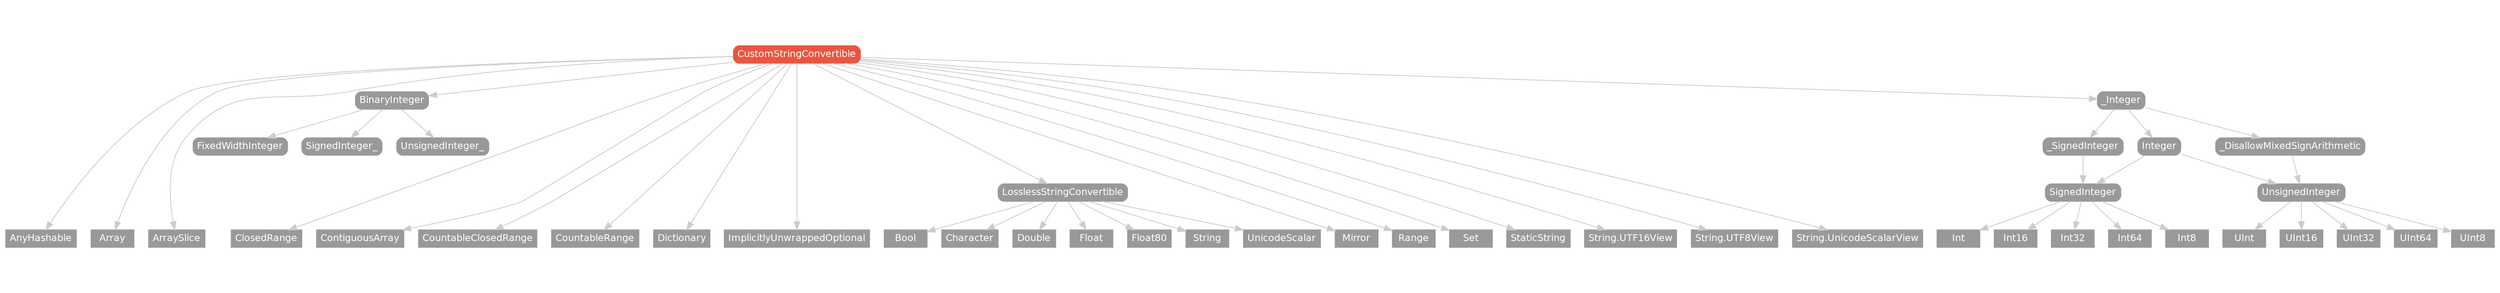 strict digraph "CustomStringConvertible - Type Hierarchy - SwiftDoc.org" {
    pad="0.1,0.8"
    node [shape=box, style="filled,rounded", color="#999999", fillcolor="#999999", fontcolor=white, fontname=Helvetica, fontnames="Helvetica,sansserif", fontsize=12, margin="0.07,0.05", height="0.3"]
    edge [color="#cccccc"]
    "AnyHashable" [URL="/type/AnyHashable/hierarchy/", style=filled]
    "Array" [URL="/type/Array/hierarchy/", style=filled]
    "ArraySlice" [URL="/type/ArraySlice/hierarchy/", style=filled]
    "BinaryInteger" [URL="/protocol/BinaryInteger/hierarchy/"]
    "Bool" [URL="/type/Bool/hierarchy/", style=filled]
    "Character" [URL="/type/Character/hierarchy/", style=filled]
    "ClosedRange" [URL="/type/ClosedRange/hierarchy/", style=filled]
    "ContiguousArray" [URL="/type/ContiguousArray/hierarchy/", style=filled]
    "CountableClosedRange" [URL="/type/CountableClosedRange/hierarchy/", style=filled]
    "CountableRange" [URL="/type/CountableRange/hierarchy/", style=filled]
    "CustomStringConvertible" [URL="/protocol/CustomStringConvertible/", style="filled,rounded", fillcolor="#ee543d", color="#ee543d"]
    "Dictionary" [URL="/type/Dictionary/hierarchy/", style=filled]
    "Double" [URL="/type/Double/hierarchy/", style=filled]
    "FixedWidthInteger" [URL="/protocol/FixedWidthInteger/hierarchy/"]
    "Float" [URL="/type/Float/hierarchy/", style=filled]
    "Float80" [URL="/type/Float80/hierarchy/", style=filled]
    "ImplicitlyUnwrappedOptional" [URL="/type/ImplicitlyUnwrappedOptional/hierarchy/", style=filled]
    "Int" [URL="/type/Int/hierarchy/", style=filled]
    "Int16" [URL="/type/Int16/hierarchy/", style=filled]
    "Int32" [URL="/type/Int32/hierarchy/", style=filled]
    "Int64" [URL="/type/Int64/hierarchy/", style=filled]
    "Int8" [URL="/type/Int8/hierarchy/", style=filled]
    "Integer" [URL="/protocol/Integer/hierarchy/"]
    "LosslessStringConvertible" [URL="/protocol/LosslessStringConvertible/hierarchy/"]
    "Mirror" [URL="/type/Mirror/hierarchy/", style=filled]
    "Range" [URL="/type/Range/hierarchy/", style=filled]
    "Set" [URL="/type/Set/hierarchy/", style=filled]
    "SignedInteger" [URL="/protocol/SignedInteger/hierarchy/"]
    "SignedInteger_" [URL="/protocol/SignedInteger_/hierarchy/"]
    "StaticString" [URL="/type/StaticString/hierarchy/", style=filled]
    "String" [URL="/type/String/hierarchy/", style=filled]
    "String.UTF16View" [URL="/type/String.UTF16View/hierarchy/", style=filled]
    "String.UTF8View" [URL="/type/String.UTF8View/hierarchy/", style=filled]
    "String.UnicodeScalarView" [URL="/type/String.UnicodeScalarView/hierarchy/", style=filled]
    "UInt" [URL="/type/UInt/hierarchy/", style=filled]
    "UInt16" [URL="/type/UInt16/hierarchy/", style=filled]
    "UInt32" [URL="/type/UInt32/hierarchy/", style=filled]
    "UInt64" [URL="/type/UInt64/hierarchy/", style=filled]
    "UInt8" [URL="/type/UInt8/hierarchy/", style=filled]
    "UnicodeScalar" [URL="/type/UnicodeScalar/hierarchy/", style=filled]
    "UnsignedInteger" [URL="/protocol/UnsignedInteger/hierarchy/"]
    "UnsignedInteger_" [URL="/protocol/UnsignedInteger_/hierarchy/"]
    "_DisallowMixedSignArithmetic" [URL="/protocol/_DisallowMixedSignArithmetic/hierarchy/"]
    "_Integer" [URL="/protocol/_Integer/hierarchy/"]
    "_SignedInteger" [URL="/protocol/_SignedInteger/hierarchy/"]    "CustomStringConvertible" -> "AnyHashable"
    "CustomStringConvertible" -> "Array"
    "CustomStringConvertible" -> "ArraySlice"
    "CustomStringConvertible" -> "BinaryInteger"
    "CustomStringConvertible" -> "ClosedRange"
    "CustomStringConvertible" -> "ContiguousArray"
    "CustomStringConvertible" -> "CountableClosedRange"
    "CustomStringConvertible" -> "CountableRange"
    "CustomStringConvertible" -> "Dictionary"
    "CustomStringConvertible" -> "ImplicitlyUnwrappedOptional"
    "CustomStringConvertible" -> "LosslessStringConvertible"
    "CustomStringConvertible" -> "Mirror"
    "CustomStringConvertible" -> "Range"
    "CustomStringConvertible" -> "Set"
    "CustomStringConvertible" -> "StaticString"
    "CustomStringConvertible" -> "_Integer"
    "CustomStringConvertible" -> "String.UTF16View"
    "CustomStringConvertible" -> "String.UTF8View"
    "CustomStringConvertible" -> "String.UnicodeScalarView"
    "BinaryInteger" -> "FixedWidthInteger"
    "BinaryInteger" -> "SignedInteger_"
    "BinaryInteger" -> "UnsignedInteger_"
    "LosslessStringConvertible" -> "Bool"
    "LosslessStringConvertible" -> "Character"
    "LosslessStringConvertible" -> "Double"
    "LosslessStringConvertible" -> "Float"
    "LosslessStringConvertible" -> "Float80"
    "LosslessStringConvertible" -> "String"
    "LosslessStringConvertible" -> "UnicodeScalar"
    "_Integer" -> "Integer"
    "_Integer" -> "_DisallowMixedSignArithmetic"
    "_Integer" -> "_SignedInteger"
    "Integer" -> "SignedInteger"
    "Integer" -> "UnsignedInteger"
    "SignedInteger" -> "Int"
    "SignedInteger" -> "Int16"
    "SignedInteger" -> "Int32"
    "SignedInteger" -> "Int64"
    "SignedInteger" -> "Int8"
    "UnsignedInteger" -> "UInt"
    "UnsignedInteger" -> "UInt16"
    "UnsignedInteger" -> "UInt32"
    "UnsignedInteger" -> "UInt64"
    "UnsignedInteger" -> "UInt8"
    "_DisallowMixedSignArithmetic" -> "UnsignedInteger"
    "UnsignedInteger" -> "UInt"
    "UnsignedInteger" -> "UInt16"
    "UnsignedInteger" -> "UInt32"
    "UnsignedInteger" -> "UInt64"
    "UnsignedInteger" -> "UInt8"
    "_SignedInteger" -> "SignedInteger"
    "SignedInteger" -> "Int"
    "SignedInteger" -> "Int16"
    "SignedInteger" -> "Int32"
    "SignedInteger" -> "Int64"
    "SignedInteger" -> "Int8"
    subgraph Types {
        rank = max; "AnyHashable"; "Array"; "ArraySlice"; "ClosedRange"; "ContiguousArray"; "CountableClosedRange"; "CountableRange"; "Dictionary"; "ImplicitlyUnwrappedOptional"; "Mirror"; "Range"; "Set"; "StaticString"; "String.UTF16View"; "String.UTF8View"; "String.UnicodeScalarView"; "Bool"; "Character"; "Double"; "Float"; "Float80"; "String"; "UnicodeScalar"; "Int"; "Int16"; "Int32"; "Int64"; "Int8"; "UInt"; "UInt16"; "UInt32"; "UInt64"; "UInt8";
    }
}